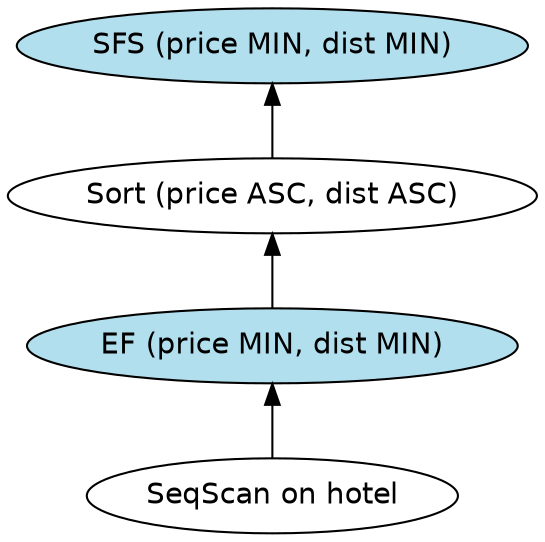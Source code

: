 digraph "less" {
	graph [	fontname = "Helvetica",
		fontsize = 10,
		size = "6,6" ];
	node [	fontname = "Helvetica" ];

	SFS [ label="SFS (price MIN, dist MIN)", fillcolor=lightblue2, style=filled ];
	SORT [ label="Sort (price ASC, dist ASC)" ];
	EF [ label="EF (price MIN, dist MIN)", fillcolor=lightblue2, style=filled ];

	SFS -> SORT [ dir=back ];
	SORT -> EF [ dir=back ];
	EF -> "SeqScan on hotel" [ dir=back ];
}